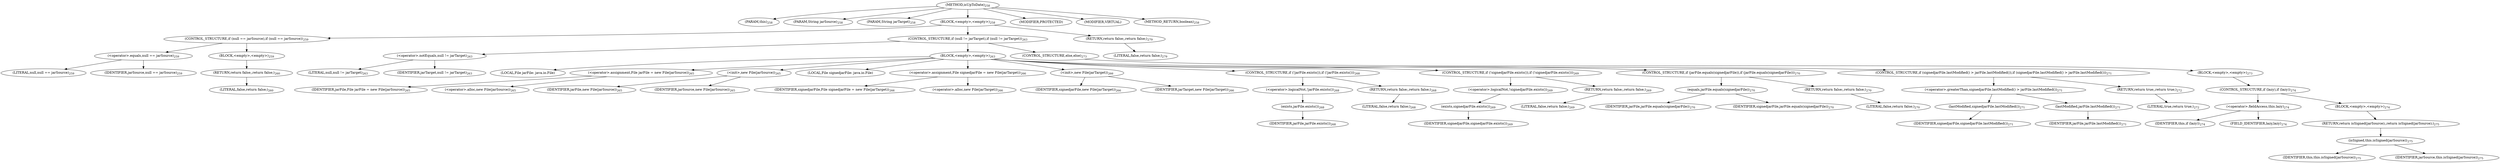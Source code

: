 digraph "isUpToDate" {  
"552" [label = <(METHOD,isUpToDate)<SUB>258</SUB>> ]
"41" [label = <(PARAM,this)<SUB>258</SUB>> ]
"553" [label = <(PARAM,String jarSource)<SUB>258</SUB>> ]
"554" [label = <(PARAM,String jarTarget)<SUB>258</SUB>> ]
"555" [label = <(BLOCK,&lt;empty&gt;,&lt;empty&gt;)<SUB>258</SUB>> ]
"556" [label = <(CONTROL_STRUCTURE,if (null == jarSource),if (null == jarSource))<SUB>259</SUB>> ]
"557" [label = <(&lt;operator&gt;.equals,null == jarSource)<SUB>259</SUB>> ]
"558" [label = <(LITERAL,null,null == jarSource)<SUB>259</SUB>> ]
"559" [label = <(IDENTIFIER,jarSource,null == jarSource)<SUB>259</SUB>> ]
"560" [label = <(BLOCK,&lt;empty&gt;,&lt;empty&gt;)<SUB>259</SUB>> ]
"561" [label = <(RETURN,return false;,return false;)<SUB>260</SUB>> ]
"562" [label = <(LITERAL,false,return false;)<SUB>260</SUB>> ]
"563" [label = <(CONTROL_STRUCTURE,if (null != jarTarget),if (null != jarTarget))<SUB>263</SUB>> ]
"564" [label = <(&lt;operator&gt;.notEquals,null != jarTarget)<SUB>263</SUB>> ]
"565" [label = <(LITERAL,null,null != jarTarget)<SUB>263</SUB>> ]
"566" [label = <(IDENTIFIER,jarTarget,null != jarTarget)<SUB>263</SUB>> ]
"567" [label = <(BLOCK,&lt;empty&gt;,&lt;empty&gt;)<SUB>263</SUB>> ]
"37" [label = <(LOCAL,File jarFile: java.io.File)> ]
"568" [label = <(&lt;operator&gt;.assignment,File jarFile = new File(jarSource))<SUB>265</SUB>> ]
"569" [label = <(IDENTIFIER,jarFile,File jarFile = new File(jarSource))<SUB>265</SUB>> ]
"570" [label = <(&lt;operator&gt;.alloc,new File(jarSource))<SUB>265</SUB>> ]
"571" [label = <(&lt;init&gt;,new File(jarSource))<SUB>265</SUB>> ]
"36" [label = <(IDENTIFIER,jarFile,new File(jarSource))<SUB>265</SUB>> ]
"572" [label = <(IDENTIFIER,jarSource,new File(jarSource))<SUB>265</SUB>> ]
"39" [label = <(LOCAL,File signedjarFile: java.io.File)> ]
"573" [label = <(&lt;operator&gt;.assignment,File signedjarFile = new File(jarTarget))<SUB>266</SUB>> ]
"574" [label = <(IDENTIFIER,signedjarFile,File signedjarFile = new File(jarTarget))<SUB>266</SUB>> ]
"575" [label = <(&lt;operator&gt;.alloc,new File(jarTarget))<SUB>266</SUB>> ]
"576" [label = <(&lt;init&gt;,new File(jarTarget))<SUB>266</SUB>> ]
"38" [label = <(IDENTIFIER,signedjarFile,new File(jarTarget))<SUB>266</SUB>> ]
"577" [label = <(IDENTIFIER,jarTarget,new File(jarTarget))<SUB>266</SUB>> ]
"578" [label = <(CONTROL_STRUCTURE,if (!jarFile.exists()),if (!jarFile.exists()))<SUB>268</SUB>> ]
"579" [label = <(&lt;operator&gt;.logicalNot,!jarFile.exists())<SUB>268</SUB>> ]
"580" [label = <(exists,jarFile.exists())<SUB>268</SUB>> ]
"581" [label = <(IDENTIFIER,jarFile,jarFile.exists())<SUB>268</SUB>> ]
"582" [label = <(RETURN,return false;,return false;)<SUB>268</SUB>> ]
"583" [label = <(LITERAL,false,return false;)<SUB>268</SUB>> ]
"584" [label = <(CONTROL_STRUCTURE,if (!signedjarFile.exists()),if (!signedjarFile.exists()))<SUB>269</SUB>> ]
"585" [label = <(&lt;operator&gt;.logicalNot,!signedjarFile.exists())<SUB>269</SUB>> ]
"586" [label = <(exists,signedjarFile.exists())<SUB>269</SUB>> ]
"587" [label = <(IDENTIFIER,signedjarFile,signedjarFile.exists())<SUB>269</SUB>> ]
"588" [label = <(RETURN,return false;,return false;)<SUB>269</SUB>> ]
"589" [label = <(LITERAL,false,return false;)<SUB>269</SUB>> ]
"590" [label = <(CONTROL_STRUCTURE,if (jarFile.equals(signedjarFile)),if (jarFile.equals(signedjarFile)))<SUB>270</SUB>> ]
"591" [label = <(equals,jarFile.equals(signedjarFile))<SUB>270</SUB>> ]
"592" [label = <(IDENTIFIER,jarFile,jarFile.equals(signedjarFile))<SUB>270</SUB>> ]
"593" [label = <(IDENTIFIER,signedjarFile,jarFile.equals(signedjarFile))<SUB>270</SUB>> ]
"594" [label = <(RETURN,return false;,return false;)<SUB>270</SUB>> ]
"595" [label = <(LITERAL,false,return false;)<SUB>270</SUB>> ]
"596" [label = <(CONTROL_STRUCTURE,if (signedjarFile.lastModified() &gt; jarFile.lastModified()),if (signedjarFile.lastModified() &gt; jarFile.lastModified()))<SUB>271</SUB>> ]
"597" [label = <(&lt;operator&gt;.greaterThan,signedjarFile.lastModified() &gt; jarFile.lastModified())<SUB>271</SUB>> ]
"598" [label = <(lastModified,signedjarFile.lastModified())<SUB>271</SUB>> ]
"599" [label = <(IDENTIFIER,signedjarFile,signedjarFile.lastModified())<SUB>271</SUB>> ]
"600" [label = <(lastModified,jarFile.lastModified())<SUB>271</SUB>> ]
"601" [label = <(IDENTIFIER,jarFile,jarFile.lastModified())<SUB>271</SUB>> ]
"602" [label = <(RETURN,return true;,return true;)<SUB>272</SUB>> ]
"603" [label = <(LITERAL,true,return true;)<SUB>272</SUB>> ]
"604" [label = <(CONTROL_STRUCTURE,else,else)<SUB>273</SUB>> ]
"605" [label = <(BLOCK,&lt;empty&gt;,&lt;empty&gt;)<SUB>273</SUB>> ]
"606" [label = <(CONTROL_STRUCTURE,if (lazy),if (lazy))<SUB>274</SUB>> ]
"607" [label = <(&lt;operator&gt;.fieldAccess,this.lazy)<SUB>274</SUB>> ]
"608" [label = <(IDENTIFIER,this,if (lazy))<SUB>274</SUB>> ]
"609" [label = <(FIELD_IDENTIFIER,lazy,lazy)<SUB>274</SUB>> ]
"610" [label = <(BLOCK,&lt;empty&gt;,&lt;empty&gt;)<SUB>274</SUB>> ]
"611" [label = <(RETURN,return isSigned(jarSource);,return isSigned(jarSource);)<SUB>275</SUB>> ]
"612" [label = <(isSigned,this.isSigned(jarSource))<SUB>275</SUB>> ]
"40" [label = <(IDENTIFIER,this,this.isSigned(jarSource))<SUB>275</SUB>> ]
"613" [label = <(IDENTIFIER,jarSource,this.isSigned(jarSource))<SUB>275</SUB>> ]
"614" [label = <(RETURN,return false;,return false;)<SUB>279</SUB>> ]
"615" [label = <(LITERAL,false,return false;)<SUB>279</SUB>> ]
"616" [label = <(MODIFIER,PROTECTED)> ]
"617" [label = <(MODIFIER,VIRTUAL)> ]
"618" [label = <(METHOD_RETURN,boolean)<SUB>258</SUB>> ]
  "552" -> "41" 
  "552" -> "553" 
  "552" -> "554" 
  "552" -> "555" 
  "552" -> "616" 
  "552" -> "617" 
  "552" -> "618" 
  "555" -> "556" 
  "555" -> "563" 
  "555" -> "614" 
  "556" -> "557" 
  "556" -> "560" 
  "557" -> "558" 
  "557" -> "559" 
  "560" -> "561" 
  "561" -> "562" 
  "563" -> "564" 
  "563" -> "567" 
  "563" -> "604" 
  "564" -> "565" 
  "564" -> "566" 
  "567" -> "37" 
  "567" -> "568" 
  "567" -> "571" 
  "567" -> "39" 
  "567" -> "573" 
  "567" -> "576" 
  "567" -> "578" 
  "567" -> "584" 
  "567" -> "590" 
  "567" -> "596" 
  "568" -> "569" 
  "568" -> "570" 
  "571" -> "36" 
  "571" -> "572" 
  "573" -> "574" 
  "573" -> "575" 
  "576" -> "38" 
  "576" -> "577" 
  "578" -> "579" 
  "578" -> "582" 
  "579" -> "580" 
  "580" -> "581" 
  "582" -> "583" 
  "584" -> "585" 
  "584" -> "588" 
  "585" -> "586" 
  "586" -> "587" 
  "588" -> "589" 
  "590" -> "591" 
  "590" -> "594" 
  "591" -> "592" 
  "591" -> "593" 
  "594" -> "595" 
  "596" -> "597" 
  "596" -> "602" 
  "597" -> "598" 
  "597" -> "600" 
  "598" -> "599" 
  "600" -> "601" 
  "602" -> "603" 
  "604" -> "605" 
  "605" -> "606" 
  "606" -> "607" 
  "606" -> "610" 
  "607" -> "608" 
  "607" -> "609" 
  "610" -> "611" 
  "611" -> "612" 
  "612" -> "40" 
  "612" -> "613" 
  "614" -> "615" 
}
